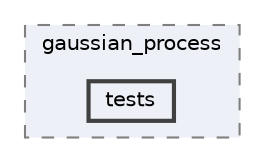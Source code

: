 digraph "/home/jam/Research/IRES-2025/dev/src/llm-scripts/testing/hypothesis-testing/hyp-env/lib/python3.12/site-packages/sklearn/gaussian_process/tests"
{
 // LATEX_PDF_SIZE
  bgcolor="transparent";
  edge [fontname=Helvetica,fontsize=10,labelfontname=Helvetica,labelfontsize=10];
  node [fontname=Helvetica,fontsize=10,shape=box,height=0.2,width=0.4];
  compound=true
  subgraph clusterdir_bb94b42bacc8bb89f759a38caef092fe {
    graph [ bgcolor="#edf0f7", pencolor="grey50", label="gaussian_process", fontname=Helvetica,fontsize=10 style="filled,dashed", URL="dir_bb94b42bacc8bb89f759a38caef092fe.html",tooltip=""]
  dir_1ea4d54d31872f8dac33033a9ef45b03 [label="tests", fillcolor="#edf0f7", color="grey25", style="filled,bold", URL="dir_1ea4d54d31872f8dac33033a9ef45b03.html",tooltip=""];
  }
}
